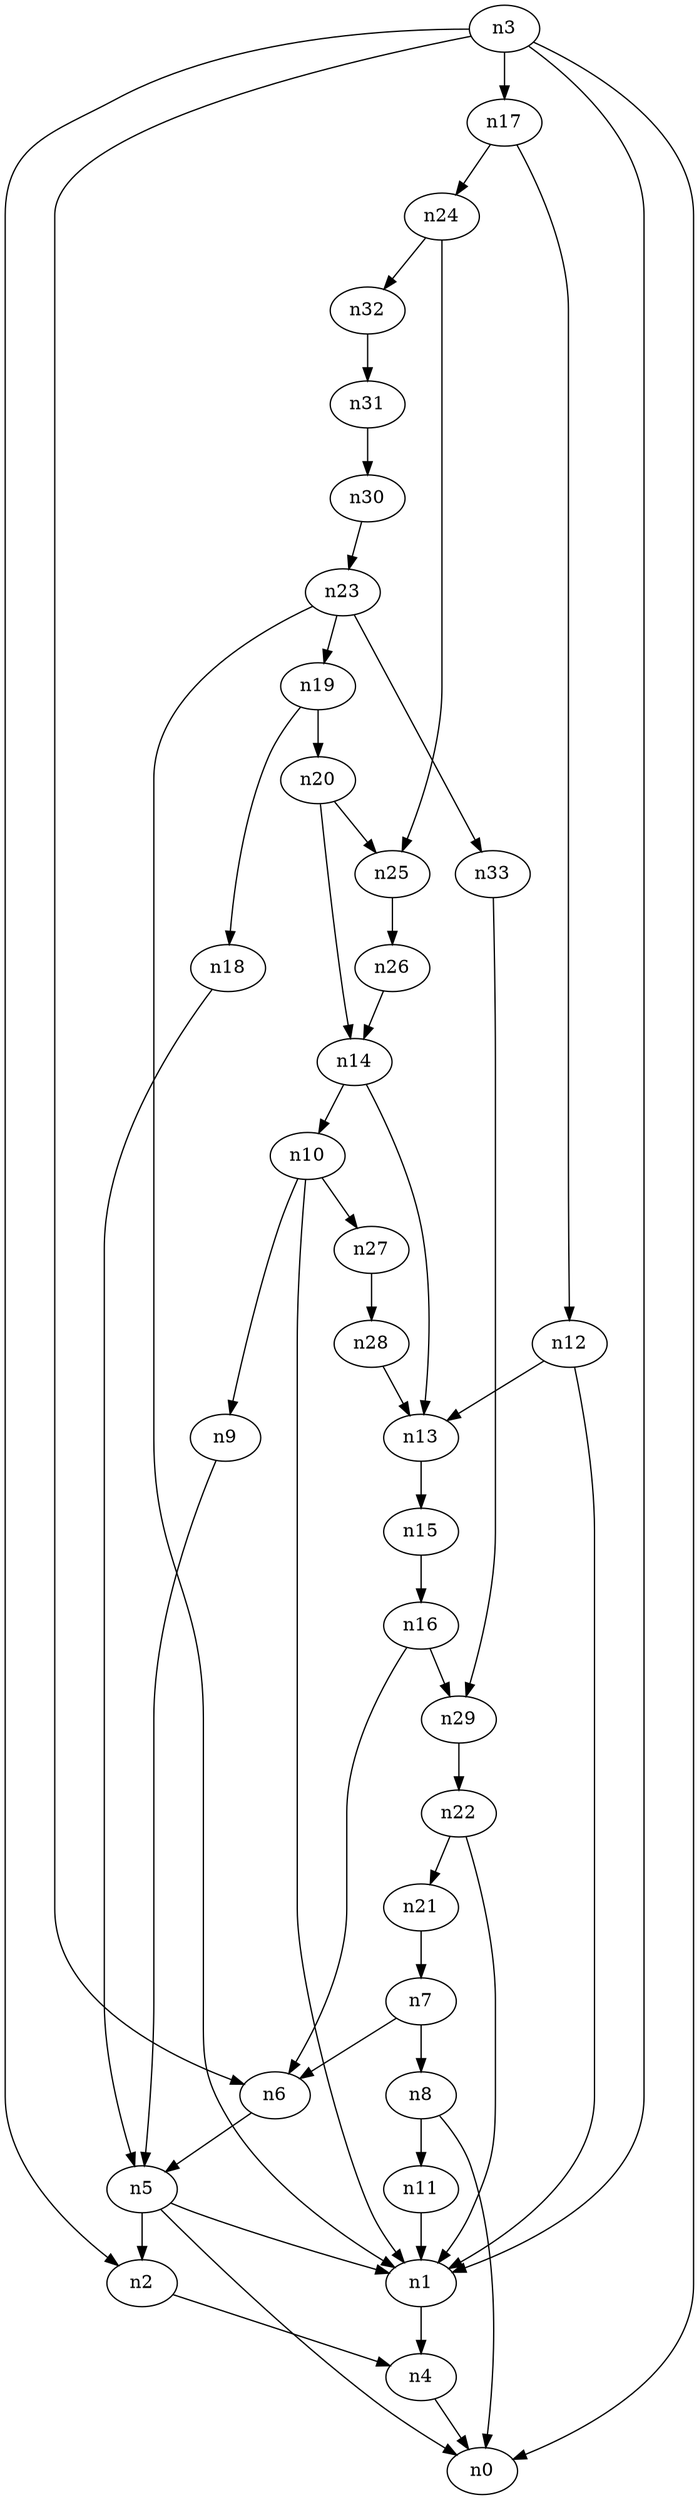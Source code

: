 digraph G {
	n1 -> n4	 [_graphml_id=e4];
	n2 -> n4	 [_graphml_id=e7];
	n3 -> n0	 [_graphml_id=e0];
	n3 -> n1	 [_graphml_id=e3];
	n3 -> n2	 [_graphml_id=e6];
	n3 -> n6	 [_graphml_id=e18];
	n3 -> n17	 [_graphml_id=e26];
	n4 -> n0	 [_graphml_id=e1];
	n5 -> n0	 [_graphml_id=e2];
	n5 -> n1	 [_graphml_id=e5];
	n5 -> n2	 [_graphml_id=e8];
	n6 -> n5	 [_graphml_id=e9];
	n7 -> n6	 [_graphml_id=e10];
	n7 -> n8	 [_graphml_id=e11];
	n8 -> n0	 [_graphml_id=e12];
	n8 -> n11	 [_graphml_id=e16];
	n9 -> n5	 [_graphml_id=e13];
	n10 -> n1	 [_graphml_id=e15];
	n10 -> n9	 [_graphml_id=e14];
	n10 -> n27	 [_graphml_id=e41];
	n11 -> n1	 [_graphml_id=e17];
	n12 -> n1	 [_graphml_id=e19];
	n12 -> n13	 [_graphml_id=e20];
	n13 -> n15	 [_graphml_id=e23];
	n14 -> n10	 [_graphml_id=e22];
	n14 -> n13	 [_graphml_id=e21];
	n15 -> n16	 [_graphml_id=e24];
	n16 -> n6	 [_graphml_id=e25];
	n16 -> n29	 [_graphml_id=e45];
	n17 -> n12	 [_graphml_id=e27];
	n17 -> n24	 [_graphml_id=e37];
	n18 -> n5	 [_graphml_id=e28];
	n19 -> n18	 [_graphml_id=e29];
	n19 -> n20	 [_graphml_id=e30];
	n20 -> n14	 [_graphml_id=e31];
	n20 -> n25	 [_graphml_id=e46];
	n21 -> n7	 [_graphml_id=e32];
	n22 -> n1	 [_graphml_id=e34];
	n22 -> n21	 [_graphml_id=e33];
	n23 -> n1	 [_graphml_id=e35];
	n23 -> n19	 [_graphml_id=e36];
	n23 -> n33	 [_graphml_id=e51];
	n24 -> n25	 [_graphml_id=e38];
	n24 -> n32	 [_graphml_id=e50];
	n25 -> n26	 [_graphml_id=e39];
	n26 -> n14	 [_graphml_id=e40];
	n27 -> n28	 [_graphml_id=e42];
	n28 -> n13	 [_graphml_id=e43];
	n29 -> n22	 [_graphml_id=e44];
	n30 -> n23	 [_graphml_id=e47];
	n31 -> n30	 [_graphml_id=e48];
	n32 -> n31	 [_graphml_id=e49];
	n33 -> n29	 [_graphml_id=e52];
}
